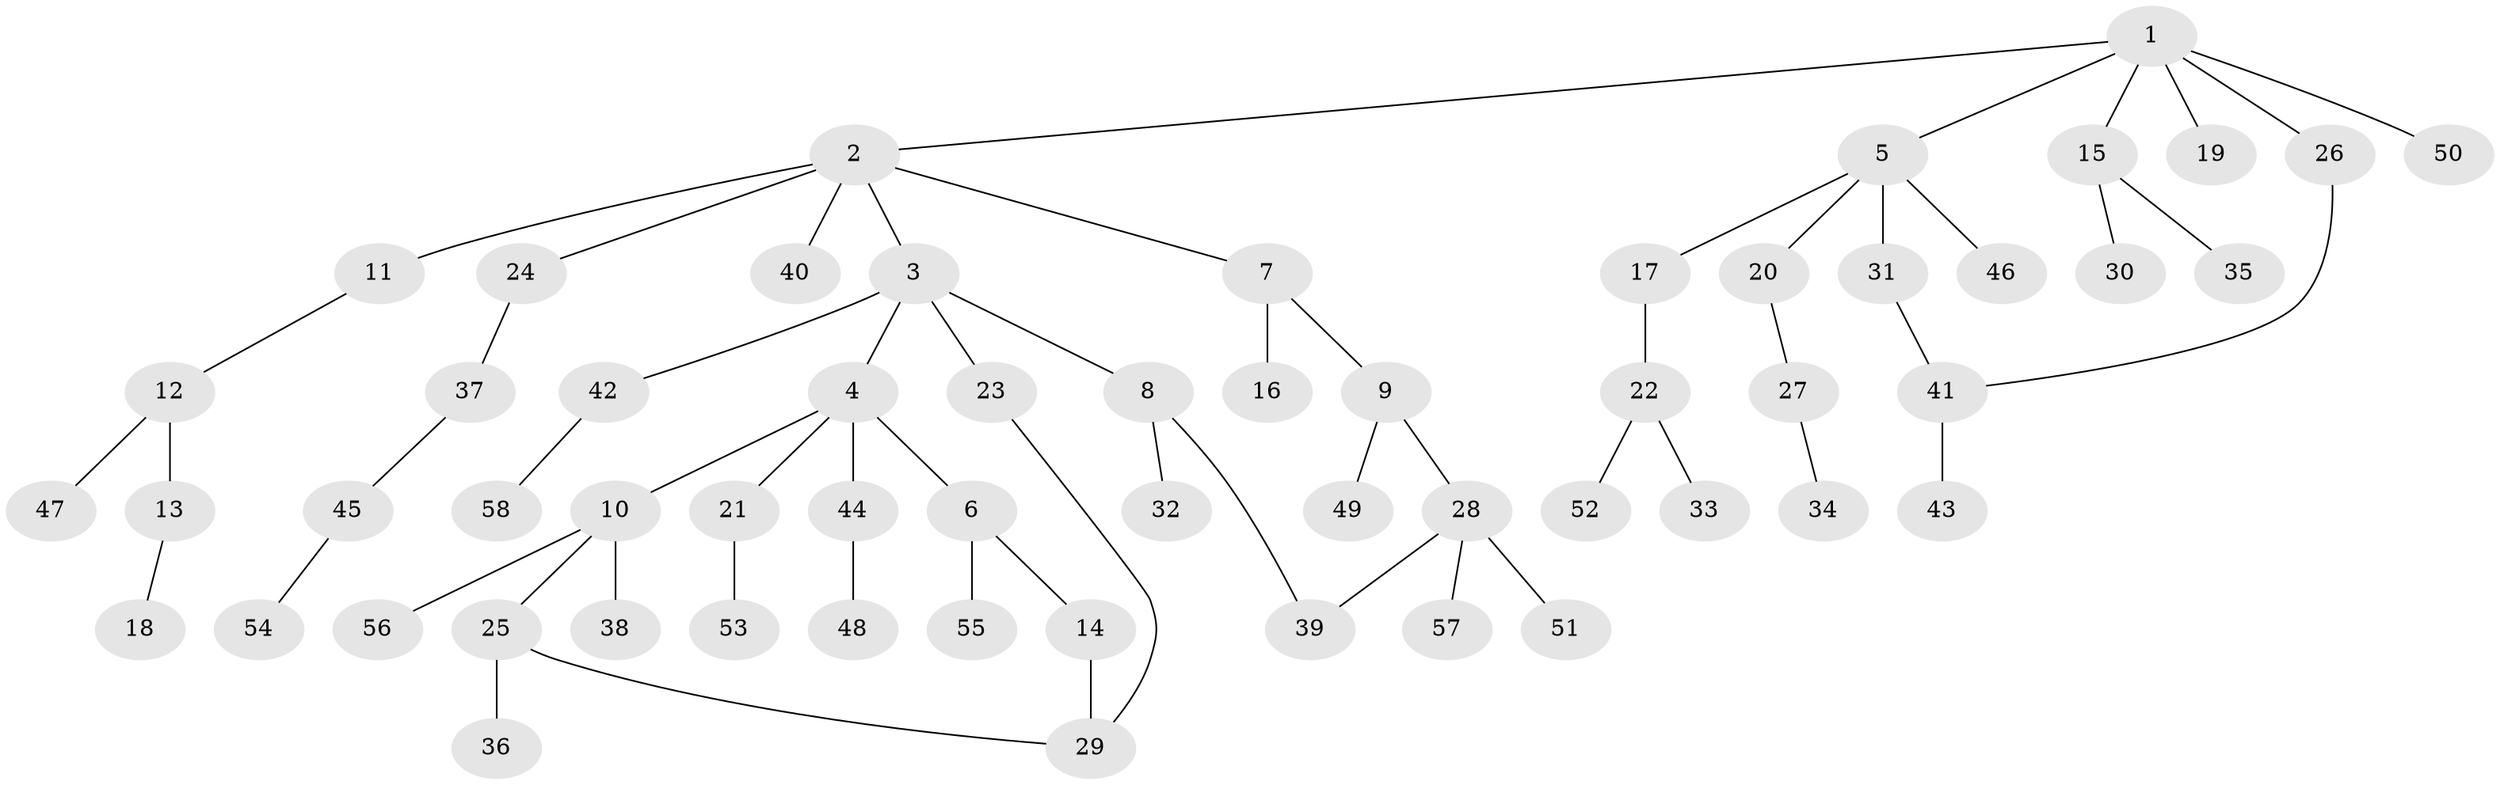 // Generated by graph-tools (version 1.1) at 2025/41/03/09/25 04:41:46]
// undirected, 58 vertices, 61 edges
graph export_dot {
graph [start="1"]
  node [color=gray90,style=filled];
  1;
  2;
  3;
  4;
  5;
  6;
  7;
  8;
  9;
  10;
  11;
  12;
  13;
  14;
  15;
  16;
  17;
  18;
  19;
  20;
  21;
  22;
  23;
  24;
  25;
  26;
  27;
  28;
  29;
  30;
  31;
  32;
  33;
  34;
  35;
  36;
  37;
  38;
  39;
  40;
  41;
  42;
  43;
  44;
  45;
  46;
  47;
  48;
  49;
  50;
  51;
  52;
  53;
  54;
  55;
  56;
  57;
  58;
  1 -- 2;
  1 -- 5;
  1 -- 15;
  1 -- 19;
  1 -- 26;
  1 -- 50;
  2 -- 3;
  2 -- 7;
  2 -- 11;
  2 -- 24;
  2 -- 40;
  3 -- 4;
  3 -- 8;
  3 -- 23;
  3 -- 42;
  4 -- 6;
  4 -- 10;
  4 -- 21;
  4 -- 44;
  5 -- 17;
  5 -- 20;
  5 -- 31;
  5 -- 46;
  6 -- 14;
  6 -- 55;
  7 -- 9;
  7 -- 16;
  8 -- 32;
  8 -- 39;
  9 -- 28;
  9 -- 49;
  10 -- 25;
  10 -- 38;
  10 -- 56;
  11 -- 12;
  12 -- 13;
  12 -- 47;
  13 -- 18;
  14 -- 29;
  15 -- 30;
  15 -- 35;
  17 -- 22;
  20 -- 27;
  21 -- 53;
  22 -- 33;
  22 -- 52;
  23 -- 29;
  24 -- 37;
  25 -- 29;
  25 -- 36;
  26 -- 41;
  27 -- 34;
  28 -- 51;
  28 -- 57;
  28 -- 39;
  31 -- 41;
  37 -- 45;
  41 -- 43;
  42 -- 58;
  44 -- 48;
  45 -- 54;
}
